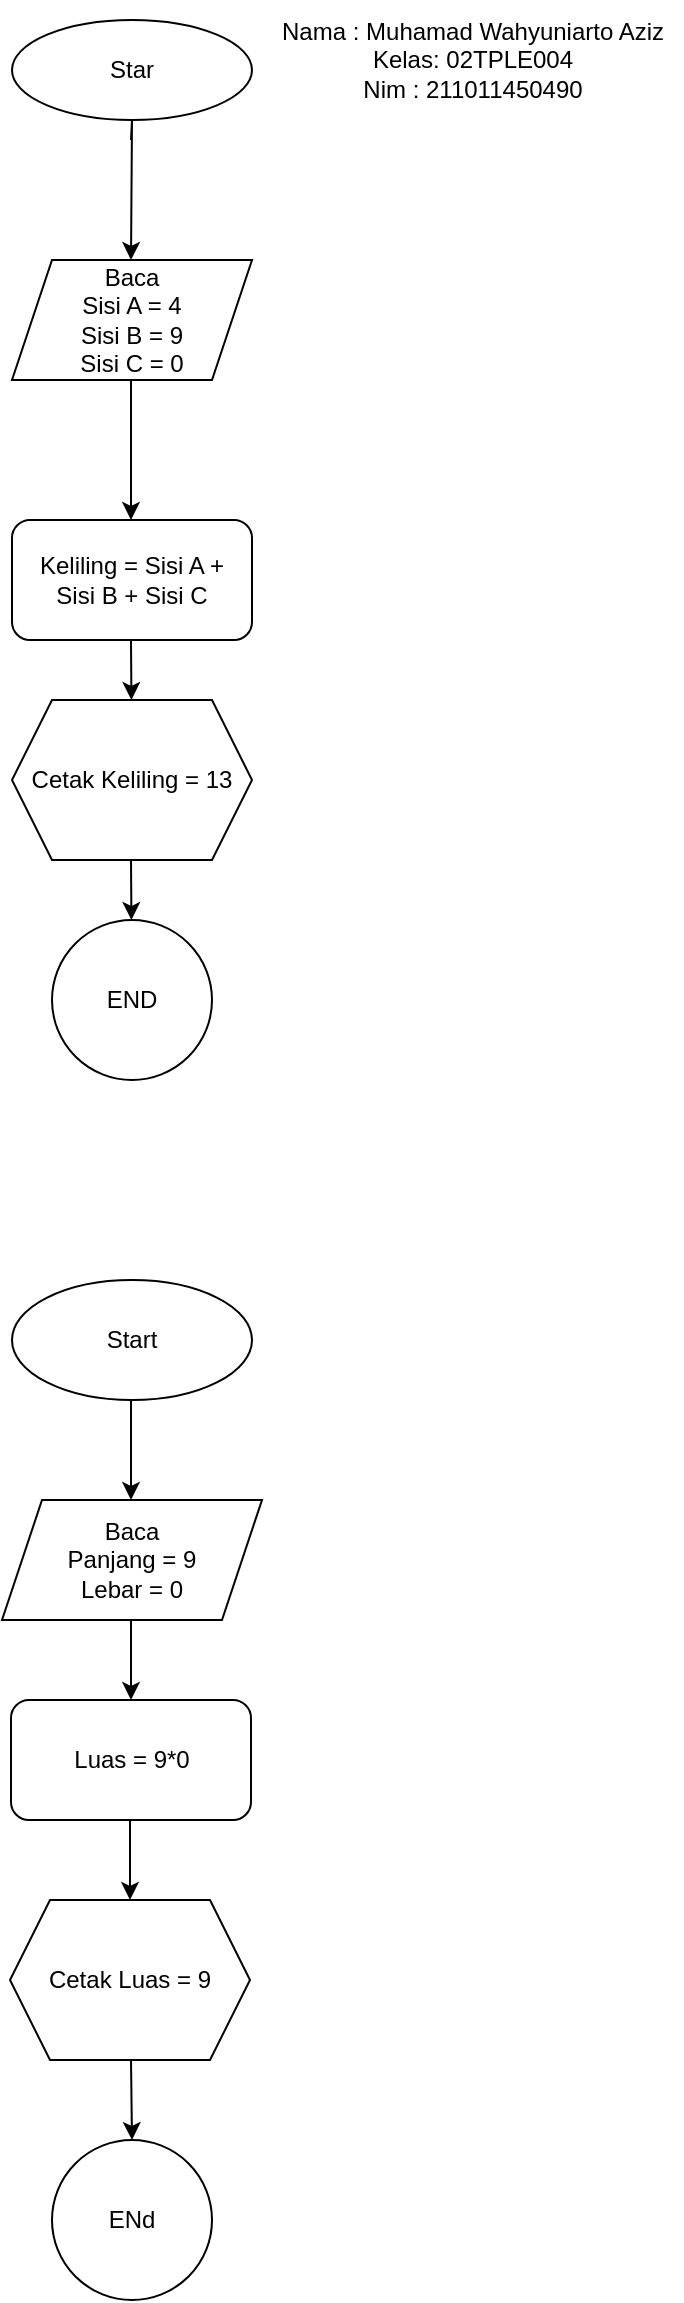 <mxfile version="20.0.4" type="github">
  <diagram id="C5RBs43oDa-KdzZeNtuy" name="Page-1">
    <mxGraphModel dx="1038" dy="556" grid="1" gridSize="10" guides="1" tooltips="1" connect="1" arrows="1" fold="1" page="1" pageScale="1" pageWidth="827" pageHeight="1169" math="0" shadow="0">
      <root>
        <mxCell id="WIyWlLk6GJQsqaUBKTNV-0" />
        <mxCell id="WIyWlLk6GJQsqaUBKTNV-1" parent="WIyWlLk6GJQsqaUBKTNV-0" />
        <mxCell id="9cDGBhPt0k6lU2hgR4Xh-2" value="Star" style="ellipse;whiteSpace=wrap;html=1;" vertex="1" parent="WIyWlLk6GJQsqaUBKTNV-1">
          <mxGeometry x="320" y="10" width="120" height="50" as="geometry" />
        </mxCell>
        <mxCell id="9cDGBhPt0k6lU2hgR4Xh-6" value="" style="endArrow=classic;html=1;rounded=0;" edge="1" parent="WIyWlLk6GJQsqaUBKTNV-1">
          <mxGeometry width="50" height="50" relative="1" as="geometry">
            <mxPoint x="379.5" y="70" as="sourcePoint" />
            <mxPoint x="379.5" y="130" as="targetPoint" />
            <Array as="points">
              <mxPoint x="380" y="70" />
              <mxPoint x="380" y="60" />
            </Array>
          </mxGeometry>
        </mxCell>
        <mxCell id="9cDGBhPt0k6lU2hgR4Xh-7" value="&lt;div&gt;Baca&lt;/div&gt;&lt;div&gt;Sisi A = 4&lt;/div&gt;&lt;div&gt;Sisi B = 9&lt;/div&gt;&lt;div&gt;Sisi C = 0&lt;br&gt;&lt;/div&gt;" style="shape=parallelogram;perimeter=parallelogramPerimeter;whiteSpace=wrap;html=1;fixedSize=1;" vertex="1" parent="WIyWlLk6GJQsqaUBKTNV-1">
          <mxGeometry x="320" y="130" width="120" height="60" as="geometry" />
        </mxCell>
        <mxCell id="9cDGBhPt0k6lU2hgR4Xh-9" value="" style="endArrow=classic;html=1;rounded=0;" edge="1" parent="WIyWlLk6GJQsqaUBKTNV-1">
          <mxGeometry width="50" height="50" relative="1" as="geometry">
            <mxPoint x="379.5" y="190" as="sourcePoint" />
            <mxPoint x="379.5" y="260" as="targetPoint" />
            <Array as="points">
              <mxPoint x="379.5" y="230" />
            </Array>
          </mxGeometry>
        </mxCell>
        <mxCell id="9cDGBhPt0k6lU2hgR4Xh-10" value="&lt;div&gt;Keliling = Sisi A +&lt;/div&gt;&lt;div&gt;Sisi B + Sisi C&lt;br&gt;&lt;/div&gt;" style="rounded=1;whiteSpace=wrap;html=1;" vertex="1" parent="WIyWlLk6GJQsqaUBKTNV-1">
          <mxGeometry x="320" y="260" width="120" height="60" as="geometry" />
        </mxCell>
        <mxCell id="9cDGBhPt0k6lU2hgR4Xh-13" value="" style="endArrow=classic;html=1;rounded=0;" edge="1" parent="WIyWlLk6GJQsqaUBKTNV-1" target="9cDGBhPt0k6lU2hgR4Xh-14">
          <mxGeometry width="50" height="50" relative="1" as="geometry">
            <mxPoint x="379.5" y="320" as="sourcePoint" />
            <mxPoint x="380" y="390" as="targetPoint" />
          </mxGeometry>
        </mxCell>
        <mxCell id="9cDGBhPt0k6lU2hgR4Xh-14" value="Cetak Keliling = 13" style="shape=hexagon;perimeter=hexagonPerimeter2;whiteSpace=wrap;html=1;fixedSize=1;" vertex="1" parent="WIyWlLk6GJQsqaUBKTNV-1">
          <mxGeometry x="320" y="350" width="120" height="80" as="geometry" />
        </mxCell>
        <mxCell id="9cDGBhPt0k6lU2hgR4Xh-15" value="" style="endArrow=classic;html=1;rounded=0;" edge="1" parent="WIyWlLk6GJQsqaUBKTNV-1" target="9cDGBhPt0k6lU2hgR4Xh-16">
          <mxGeometry width="50" height="50" relative="1" as="geometry">
            <mxPoint x="379.5" y="430" as="sourcePoint" />
            <mxPoint x="380" y="500" as="targetPoint" />
          </mxGeometry>
        </mxCell>
        <mxCell id="9cDGBhPt0k6lU2hgR4Xh-16" value="END" style="ellipse;whiteSpace=wrap;html=1;aspect=fixed;" vertex="1" parent="WIyWlLk6GJQsqaUBKTNV-1">
          <mxGeometry x="340" y="460" width="80" height="80" as="geometry" />
        </mxCell>
        <mxCell id="9cDGBhPt0k6lU2hgR4Xh-19" value="Start" style="ellipse;whiteSpace=wrap;html=1;" vertex="1" parent="WIyWlLk6GJQsqaUBKTNV-1">
          <mxGeometry x="320" y="640" width="120" height="60" as="geometry" />
        </mxCell>
        <mxCell id="9cDGBhPt0k6lU2hgR4Xh-20" value="" style="endArrow=classic;html=1;rounded=0;" edge="1" parent="WIyWlLk6GJQsqaUBKTNV-1">
          <mxGeometry width="50" height="50" relative="1" as="geometry">
            <mxPoint x="379.5" y="700" as="sourcePoint" />
            <mxPoint x="379.5" y="750" as="targetPoint" />
          </mxGeometry>
        </mxCell>
        <mxCell id="9cDGBhPt0k6lU2hgR4Xh-22" value="&lt;div&gt;Baca&lt;/div&gt;&lt;div&gt;Panjang = 9&lt;/div&gt;&lt;div&gt;Lebar = 0&lt;br&gt;&lt;/div&gt;" style="shape=parallelogram;perimeter=parallelogramPerimeter;whiteSpace=wrap;html=1;fixedSize=1;" vertex="1" parent="WIyWlLk6GJQsqaUBKTNV-1">
          <mxGeometry x="315" y="750" width="130" height="60" as="geometry" />
        </mxCell>
        <mxCell id="9cDGBhPt0k6lU2hgR4Xh-23" value="" style="endArrow=classic;html=1;rounded=0;" edge="1" parent="WIyWlLk6GJQsqaUBKTNV-1" target="9cDGBhPt0k6lU2hgR4Xh-24">
          <mxGeometry width="50" height="50" relative="1" as="geometry">
            <mxPoint x="379.5" y="810" as="sourcePoint" />
            <mxPoint x="379.5" y="880" as="targetPoint" />
          </mxGeometry>
        </mxCell>
        <mxCell id="9cDGBhPt0k6lU2hgR4Xh-24" value="Luas = 9*0" style="rounded=1;whiteSpace=wrap;html=1;" vertex="1" parent="WIyWlLk6GJQsqaUBKTNV-1">
          <mxGeometry x="319.5" y="850" width="120" height="60" as="geometry" />
        </mxCell>
        <mxCell id="9cDGBhPt0k6lU2hgR4Xh-25" value="" style="endArrow=classic;html=1;rounded=0;" edge="1" parent="WIyWlLk6GJQsqaUBKTNV-1" target="9cDGBhPt0k6lU2hgR4Xh-26">
          <mxGeometry width="50" height="50" relative="1" as="geometry">
            <mxPoint x="379" y="910" as="sourcePoint" />
            <mxPoint x="379" y="990" as="targetPoint" />
          </mxGeometry>
        </mxCell>
        <mxCell id="9cDGBhPt0k6lU2hgR4Xh-26" value="Cetak Luas = 9" style="shape=hexagon;perimeter=hexagonPerimeter2;whiteSpace=wrap;html=1;fixedSize=1;" vertex="1" parent="WIyWlLk6GJQsqaUBKTNV-1">
          <mxGeometry x="319" y="950" width="120" height="80" as="geometry" />
        </mxCell>
        <mxCell id="9cDGBhPt0k6lU2hgR4Xh-27" value="" style="endArrow=classic;html=1;rounded=0;" edge="1" parent="WIyWlLk6GJQsqaUBKTNV-1">
          <mxGeometry width="50" height="50" relative="1" as="geometry">
            <mxPoint x="379.5" y="1030" as="sourcePoint" />
            <mxPoint x="380" y="1070" as="targetPoint" />
          </mxGeometry>
        </mxCell>
        <mxCell id="9cDGBhPt0k6lU2hgR4Xh-28" value="ENd" style="ellipse;whiteSpace=wrap;html=1;aspect=fixed;" vertex="1" parent="WIyWlLk6GJQsqaUBKTNV-1">
          <mxGeometry x="340" y="1070" width="80" height="80" as="geometry" />
        </mxCell>
        <mxCell id="9cDGBhPt0k6lU2hgR4Xh-29" value="&lt;div&gt;Nama : Muhamad Wahyuniarto Aziz&lt;/div&gt;&lt;div&gt;Kelas: 02TPLE004&lt;/div&gt;&lt;div&gt;Nim : 211011450490&lt;br&gt;&lt;/div&gt;" style="text;html=1;align=center;verticalAlign=middle;resizable=0;points=[];autosize=1;strokeColor=none;fillColor=none;" vertex="1" parent="WIyWlLk6GJQsqaUBKTNV-1">
          <mxGeometry x="445" width="210" height="60" as="geometry" />
        </mxCell>
      </root>
    </mxGraphModel>
  </diagram>
</mxfile>
